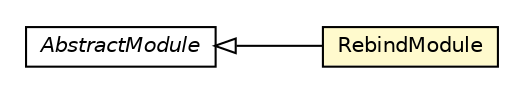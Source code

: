 #!/usr/local/bin/dot
#
# Class diagram 
# Generated by UMLGraph version R5_6-24-gf6e263 (http://www.umlgraph.org/)
#

digraph G {
	edge [fontname="Helvetica",fontsize=10,labelfontname="Helvetica",labelfontsize=10];
	node [fontname="Helvetica",fontsize=10,shape=plaintext];
	nodesep=0.25;
	ranksep=0.5;
	rankdir=LR;
	// com.gwtplatform.mvp.rebind.velocity.RebindModule
	c323487 [label=<<table title="com.gwtplatform.mvp.rebind.velocity.RebindModule" border="0" cellborder="1" cellspacing="0" cellpadding="2" port="p" bgcolor="lemonChiffon" href="./RebindModule.html">
		<tr><td><table border="0" cellspacing="0" cellpadding="1">
<tr><td align="center" balign="center"> RebindModule </td></tr>
		</table></td></tr>
		</table>>, URL="./RebindModule.html", fontname="Helvetica", fontcolor="black", fontsize=10.0];
	//com.gwtplatform.mvp.rebind.velocity.RebindModule extends com.google.inject.AbstractModule
	c323966:p -> c323487:p [dir=back,arrowtail=empty];
	// com.google.inject.AbstractModule
	c323966 [label=<<table title="com.google.inject.AbstractModule" border="0" cellborder="1" cellspacing="0" cellpadding="2" port="p" href="http://google-guice.googlecode.com/svn/trunk/javadoc/com/google/inject/AbstractModule.html">
		<tr><td><table border="0" cellspacing="0" cellpadding="1">
<tr><td align="center" balign="center"><font face="Helvetica-Oblique"> AbstractModule </font></td></tr>
		</table></td></tr>
		</table>>, URL="http://google-guice.googlecode.com/svn/trunk/javadoc/com/google/inject/AbstractModule.html", fontname="Helvetica", fontcolor="black", fontsize=10.0];
}

